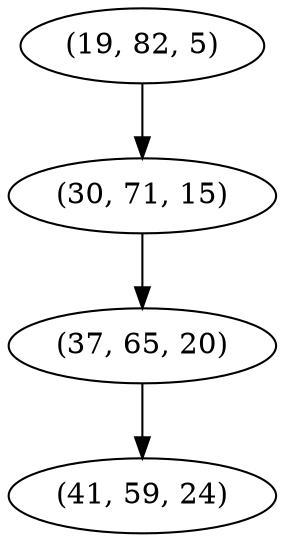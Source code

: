 digraph tree {
    "(19, 82, 5)";
    "(30, 71, 15)";
    "(37, 65, 20)";
    "(41, 59, 24)";
    "(19, 82, 5)" -> "(30, 71, 15)";
    "(30, 71, 15)" -> "(37, 65, 20)";
    "(37, 65, 20)" -> "(41, 59, 24)";
}
